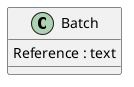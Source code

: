@startuml
!$batch=true

class Batch
'A batch of material
{
Reference : text
}

!if %variable_exists("$transfer")
Batch "1" -- "0..* Output" Transfer : < from
Batch "1" -- "0..* Input" Transfer : < to
!endif

!if %variable_exists("$test")
Batch "1" -- "0..*" Test : < on
!endif

!if %variable_exists("$treatment")
Batch "1" -- "0..*" Treatment : < on
!endif

!if %variable_exists("$harvest")
Batch "1" -- "0..*" Harvest : < of
!endif

!if %variable_exists("$planting")
Batch "1" -- "0..*" Planting : < of
!endif
@enduml